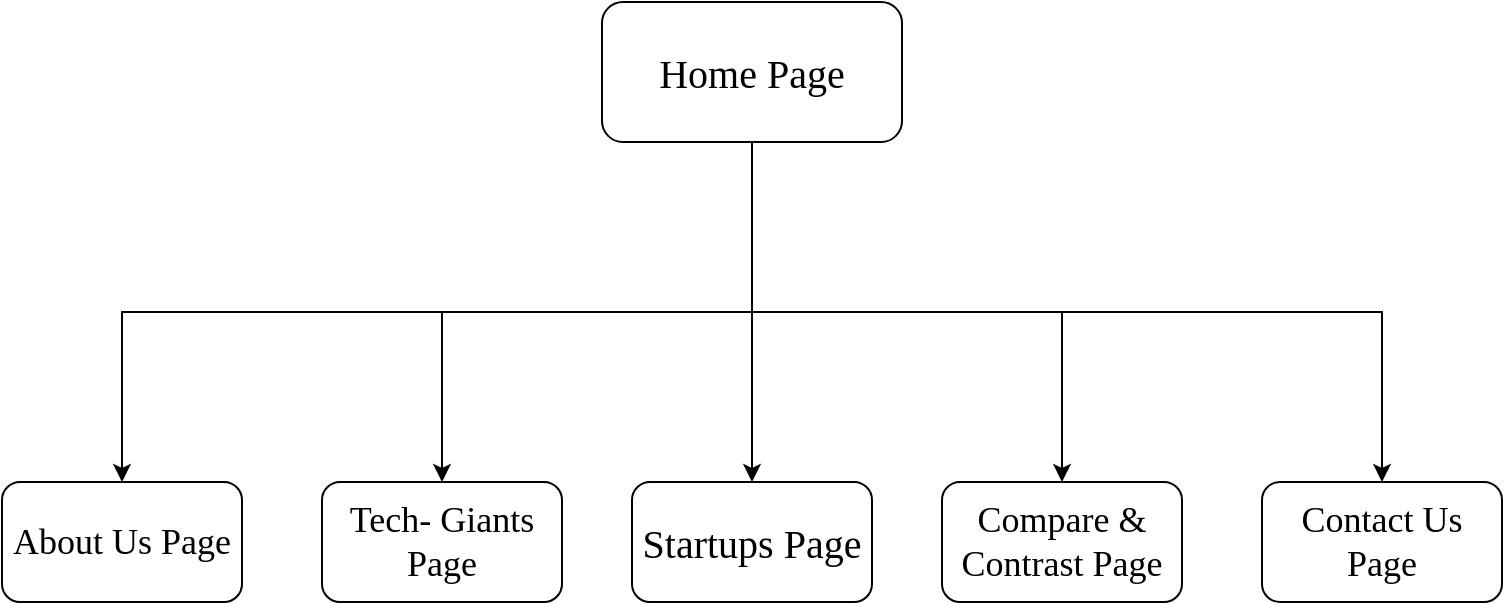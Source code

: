 <mxfile version="25.0.3">
  <diagram name="Page-1" id="SuATrosSA8oiO-pb60SC">
    <mxGraphModel dx="1050" dy="557" grid="1" gridSize="10" guides="1" tooltips="1" connect="1" arrows="1" fold="1" page="1" pageScale="1" pageWidth="850" pageHeight="1100" math="0" shadow="0">
      <root>
        <mxCell id="0" />
        <mxCell id="1" parent="0" />
        <mxCell id="o_DS_KqR-d_LxVOF2Sjg-8" style="edgeStyle=orthogonalEdgeStyle;rounded=0;orthogonalLoop=1;jettySize=auto;html=1;exitX=0.5;exitY=1;exitDx=0;exitDy=0;" edge="1" parent="1" source="o_DS_KqR-d_LxVOF2Sjg-1" target="o_DS_KqR-d_LxVOF2Sjg-6">
          <mxGeometry relative="1" as="geometry" />
        </mxCell>
        <mxCell id="o_DS_KqR-d_LxVOF2Sjg-10" style="edgeStyle=orthogonalEdgeStyle;rounded=0;orthogonalLoop=1;jettySize=auto;html=1;exitX=0.5;exitY=1;exitDx=0;exitDy=0;entryX=0.5;entryY=0;entryDx=0;entryDy=0;" edge="1" parent="1" source="o_DS_KqR-d_LxVOF2Sjg-1" target="o_DS_KqR-d_LxVOF2Sjg-3">
          <mxGeometry relative="1" as="geometry" />
        </mxCell>
        <mxCell id="o_DS_KqR-d_LxVOF2Sjg-11" style="edgeStyle=orthogonalEdgeStyle;rounded=0;orthogonalLoop=1;jettySize=auto;html=1;exitX=0.5;exitY=1;exitDx=0;exitDy=0;" edge="1" parent="1" source="o_DS_KqR-d_LxVOF2Sjg-1" target="o_DS_KqR-d_LxVOF2Sjg-5">
          <mxGeometry relative="1" as="geometry" />
        </mxCell>
        <mxCell id="o_DS_KqR-d_LxVOF2Sjg-12" style="edgeStyle=orthogonalEdgeStyle;rounded=0;orthogonalLoop=1;jettySize=auto;html=1;exitX=0.5;exitY=1;exitDx=0;exitDy=0;entryX=0.5;entryY=0;entryDx=0;entryDy=0;" edge="1" parent="1" source="o_DS_KqR-d_LxVOF2Sjg-1" target="o_DS_KqR-d_LxVOF2Sjg-2">
          <mxGeometry relative="1" as="geometry" />
        </mxCell>
        <mxCell id="o_DS_KqR-d_LxVOF2Sjg-1" value="&lt;font style=&quot;font-size: 20px;&quot; face=&quot;Times New Roman&quot;&gt;Home Page&lt;/font&gt;" style="rounded=1;whiteSpace=wrap;html=1;" vertex="1" parent="1">
          <mxGeometry x="330" y="80" width="150" height="70" as="geometry" />
        </mxCell>
        <mxCell id="o_DS_KqR-d_LxVOF2Sjg-2" value="&lt;font style=&quot;font-size: 18px;&quot; face=&quot;Times New Roman&quot;&gt;About Us Page&lt;/font&gt;" style="rounded=1;whiteSpace=wrap;html=1;" vertex="1" parent="1">
          <mxGeometry x="30" y="320" width="120" height="60" as="geometry" />
        </mxCell>
        <mxCell id="o_DS_KqR-d_LxVOF2Sjg-3" value="&lt;font style=&quot;font-size: 18px;&quot; face=&quot;Times New Roman&quot;&gt;Tech- Giants Page&lt;/font&gt;" style="rounded=1;whiteSpace=wrap;html=1;" vertex="1" parent="1">
          <mxGeometry x="190" y="320" width="120" height="60" as="geometry" />
        </mxCell>
        <mxCell id="o_DS_KqR-d_LxVOF2Sjg-4" value="&lt;font style=&quot;font-size: 20px;&quot; face=&quot;Times New Roman&quot;&gt;Startups Page&lt;/font&gt;" style="rounded=1;whiteSpace=wrap;html=1;" vertex="1" parent="1">
          <mxGeometry x="345" y="320" width="120" height="60" as="geometry" />
        </mxCell>
        <mxCell id="o_DS_KqR-d_LxVOF2Sjg-5" value="&lt;font style=&quot;font-size: 18px;&quot; face=&quot;Times New Roman&quot;&gt;Compare &amp;amp; Contrast Page&lt;/font&gt;" style="rounded=1;whiteSpace=wrap;html=1;" vertex="1" parent="1">
          <mxGeometry x="500" y="320" width="120" height="60" as="geometry" />
        </mxCell>
        <mxCell id="o_DS_KqR-d_LxVOF2Sjg-6" value="&lt;font style=&quot;font-size: 18px;&quot; face=&quot;Times New Roman&quot;&gt;Contact Us Page&lt;/font&gt;" style="rounded=1;whiteSpace=wrap;html=1;" vertex="1" parent="1">
          <mxGeometry x="660" y="320" width="120" height="60" as="geometry" />
        </mxCell>
        <mxCell id="o_DS_KqR-d_LxVOF2Sjg-9" style="edgeStyle=orthogonalEdgeStyle;rounded=0;orthogonalLoop=1;jettySize=auto;html=1;exitX=0.5;exitY=1;exitDx=0;exitDy=0;entryX=0.5;entryY=0;entryDx=0;entryDy=0;" edge="1" parent="1" source="o_DS_KqR-d_LxVOF2Sjg-1" target="o_DS_KqR-d_LxVOF2Sjg-4">
          <mxGeometry relative="1" as="geometry">
            <Array as="points">
              <mxPoint x="405" y="240" />
              <mxPoint x="405" y="240" />
            </Array>
          </mxGeometry>
        </mxCell>
      </root>
    </mxGraphModel>
  </diagram>
</mxfile>
